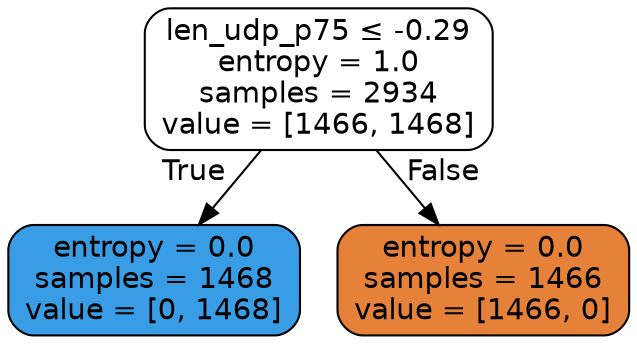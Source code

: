 digraph Tree {
node [shape=box, style="filled, rounded", color="black", fontname=helvetica] ;
edge [fontname=helvetica] ;
0 [label=<len_udp_p75 &le; -0.29<br/>entropy = 1.0<br/>samples = 2934<br/>value = [1466, 1468]>, fillcolor="#ffffff"] ;
1 [label=<entropy = 0.0<br/>samples = 1468<br/>value = [0, 1468]>, fillcolor="#399de5"] ;
0 -> 1 [labeldistance=2.5, labelangle=45, headlabel="True"] ;
2 [label=<entropy = 0.0<br/>samples = 1466<br/>value = [1466, 0]>, fillcolor="#e58139"] ;
0 -> 2 [labeldistance=2.5, labelangle=-45, headlabel="False"] ;
}